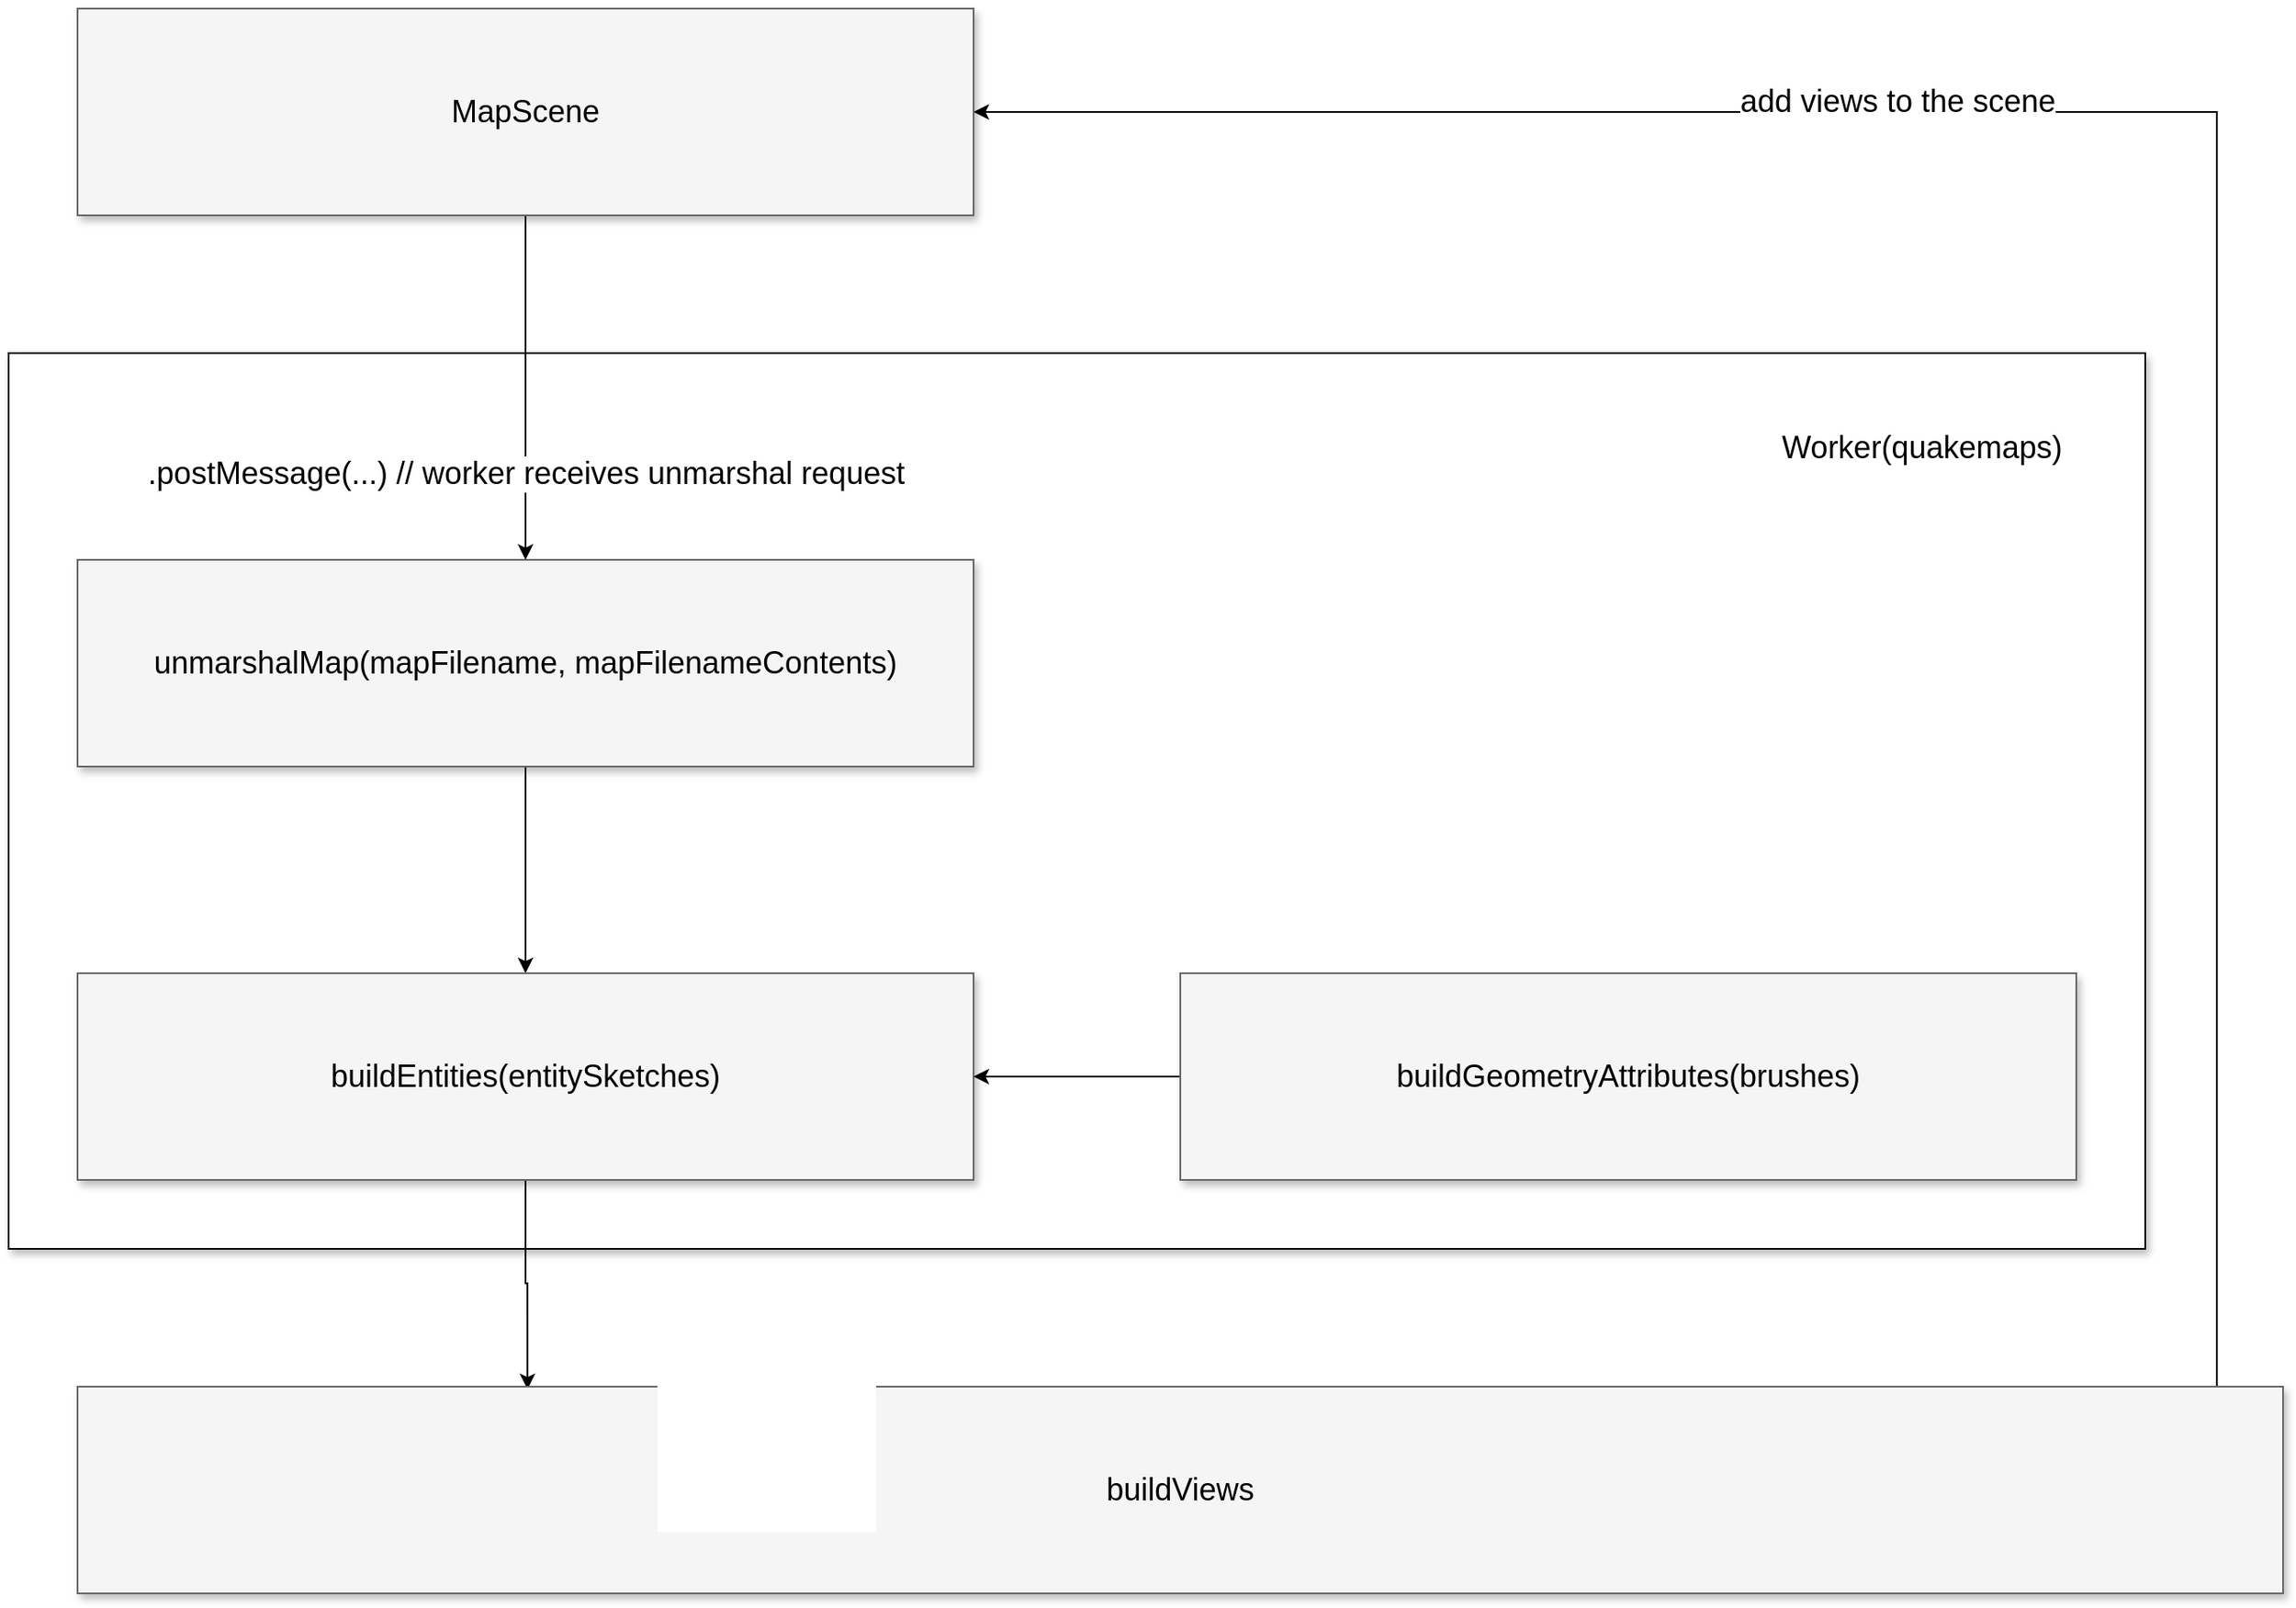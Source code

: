 <mxfile version="14.4.3" type="device"><diagram name="Page-1" id="90a13364-a465-7bf4-72fc-28e22215d7a0"><mxGraphModel dx="2923" dy="1710" grid="1" gridSize="10" guides="1" tooltips="1" connect="1" arrows="1" fold="1" page="1" pageScale="1.5" pageWidth="1169" pageHeight="826" background="#ffffff" math="0" shadow="0"><root><mxCell id="0" style=";html=1;"/><mxCell id="1" style=";html=1;" parent="0"/><mxCell id="DYOdbAF2JyvdGa-vMB6L-20" value="" style="rounded=0;whiteSpace=wrap;html=1;shadow=1;glass=0;sketch=0;fillColor=#ffffff;gradientColor=none;fontSize=18;" vertex="1" parent="1"><mxGeometry x="80" y="360" width="1240" height="520" as="geometry"/></mxCell><mxCell id="DYOdbAF2JyvdGa-vMB6L-7" style="edgeStyle=orthogonalEdgeStyle;rounded=0;orthogonalLoop=1;jettySize=auto;html=1;exitX=0.5;exitY=1;exitDx=0;exitDy=0;entryX=0.5;entryY=0;entryDx=0;entryDy=0;" edge="1" parent="1" source="3a17f1ce550125da-2" target="DYOdbAF2JyvdGa-vMB6L-6"><mxGeometry relative="1" as="geometry"/></mxCell><mxCell id="3a17f1ce550125da-2" value="unmarshalMap(mapFilename, mapFilenameContents)" style="whiteSpace=wrap;html=1;shadow=1;fontSize=18;fillColor=#f5f5f5;strokeColor=#666666;" parent="1" vertex="1"><mxGeometry x="120" y="480" width="520" height="120" as="geometry"/></mxCell><mxCell id="DYOdbAF2JyvdGa-vMB6L-23" style="edgeStyle=orthogonalEdgeStyle;rounded=0;orthogonalLoop=1;jettySize=auto;html=1;exitX=0.5;exitY=1;exitDx=0;exitDy=0;fontSize=18;entryX=0.204;entryY=0.012;entryDx=0;entryDy=0;entryPerimeter=0;" edge="1" parent="1" source="DYOdbAF2JyvdGa-vMB6L-6" target="DYOdbAF2JyvdGa-vMB6L-22"><mxGeometry relative="1" as="geometry"><mxPoint x="380" y="876" as="targetPoint"/></mxGeometry></mxCell><mxCell id="DYOdbAF2JyvdGa-vMB6L-6" value="buildEntities(entitySketches)" style="whiteSpace=wrap;html=1;shadow=1;fontSize=18;fillColor=#f5f5f5;strokeColor=#666666;perimeterSpacing=0;" vertex="1" parent="1"><mxGeometry x="120" y="720" width="520" height="120" as="geometry"/></mxCell><mxCell id="DYOdbAF2JyvdGa-vMB6L-12" style="edgeStyle=orthogonalEdgeStyle;rounded=0;orthogonalLoop=1;jettySize=auto;html=1;exitX=0;exitY=0.5;exitDx=0;exitDy=0;entryX=1;entryY=0.5;entryDx=0;entryDy=0;fontSize=18;" edge="1" parent="1" source="DYOdbAF2JyvdGa-vMB6L-11" target="DYOdbAF2JyvdGa-vMB6L-6"><mxGeometry relative="1" as="geometry"/></mxCell><mxCell id="DYOdbAF2JyvdGa-vMB6L-11" value="buildGeometryAttributes(brushes)" style="whiteSpace=wrap;html=1;shadow=1;fontSize=18;fillColor=#f5f5f5;strokeColor=#666666;" vertex="1" parent="1"><mxGeometry x="760" y="720" width="520" height="120" as="geometry"/></mxCell><mxCell id="DYOdbAF2JyvdGa-vMB6L-17" value=".postMessage(...) // worker receives unmarshal request" style="edgeStyle=orthogonalEdgeStyle;rounded=0;orthogonalLoop=1;jettySize=auto;html=1;entryX=0.5;entryY=0;entryDx=0;entryDy=0;fontSize=18;exitX=0.5;exitY=1;exitDx=0;exitDy=0;" edge="1" parent="1" source="DYOdbAF2JyvdGa-vMB6L-18" target="3a17f1ce550125da-2"><mxGeometry x="0.5" relative="1" as="geometry"><mxPoint x="380" y="320.0" as="sourcePoint"/><mxPoint x="380" y="400" as="targetPoint"/><mxPoint as="offset"/></mxGeometry></mxCell><mxCell id="DYOdbAF2JyvdGa-vMB6L-24" style="edgeStyle=orthogonalEdgeStyle;rounded=0;orthogonalLoop=1;jettySize=auto;html=1;exitX=1;exitY=0.5;exitDx=0;exitDy=0;entryX=0.97;entryY=0;entryDx=0;entryDy=0;entryPerimeter=0;fontSize=18;startArrow=classic;startFill=1;endArrow=none;endFill=0;" edge="1" parent="1" source="DYOdbAF2JyvdGa-vMB6L-18" target="DYOdbAF2JyvdGa-vMB6L-22"><mxGeometry relative="1" as="geometry"/></mxCell><mxCell id="DYOdbAF2JyvdGa-vMB6L-25" value="add views to the scene" style="edgeLabel;html=1;align=center;verticalAlign=middle;resizable=0;points=[];fontSize=18;" vertex="1" connectable="0" parent="DYOdbAF2JyvdGa-vMB6L-24"><mxGeometry x="-0.267" y="6" relative="1" as="geometry"><mxPoint as="offset"/></mxGeometry></mxCell><mxCell id="DYOdbAF2JyvdGa-vMB6L-18" value="MapScene" style="whiteSpace=wrap;html=1;shadow=1;fontSize=18;fillColor=#f5f5f5;strokeColor=#666666;" vertex="1" parent="1"><mxGeometry x="120" y="160" width="520" height="120" as="geometry"/></mxCell><mxCell id="DYOdbAF2JyvdGa-vMB6L-21" value="Worker(quakemaps)" style="text;html=1;align=center;verticalAlign=middle;resizable=0;points=[];autosize=1;fontSize=18;" vertex="1" parent="1"><mxGeometry x="1100" y="400" width="180" height="30" as="geometry"/></mxCell><mxCell id="DYOdbAF2JyvdGa-vMB6L-22" value="buildViews" style="whiteSpace=wrap;html=1;shadow=1;fontSize=18;fillColor=#f5f5f5;strokeColor=#666666;perimeterSpacing=0;" vertex="1" parent="1"><mxGeometry x="120" y="960" width="1280" height="120" as="geometry"/></mxCell></root></mxGraphModel></diagram></mxfile>